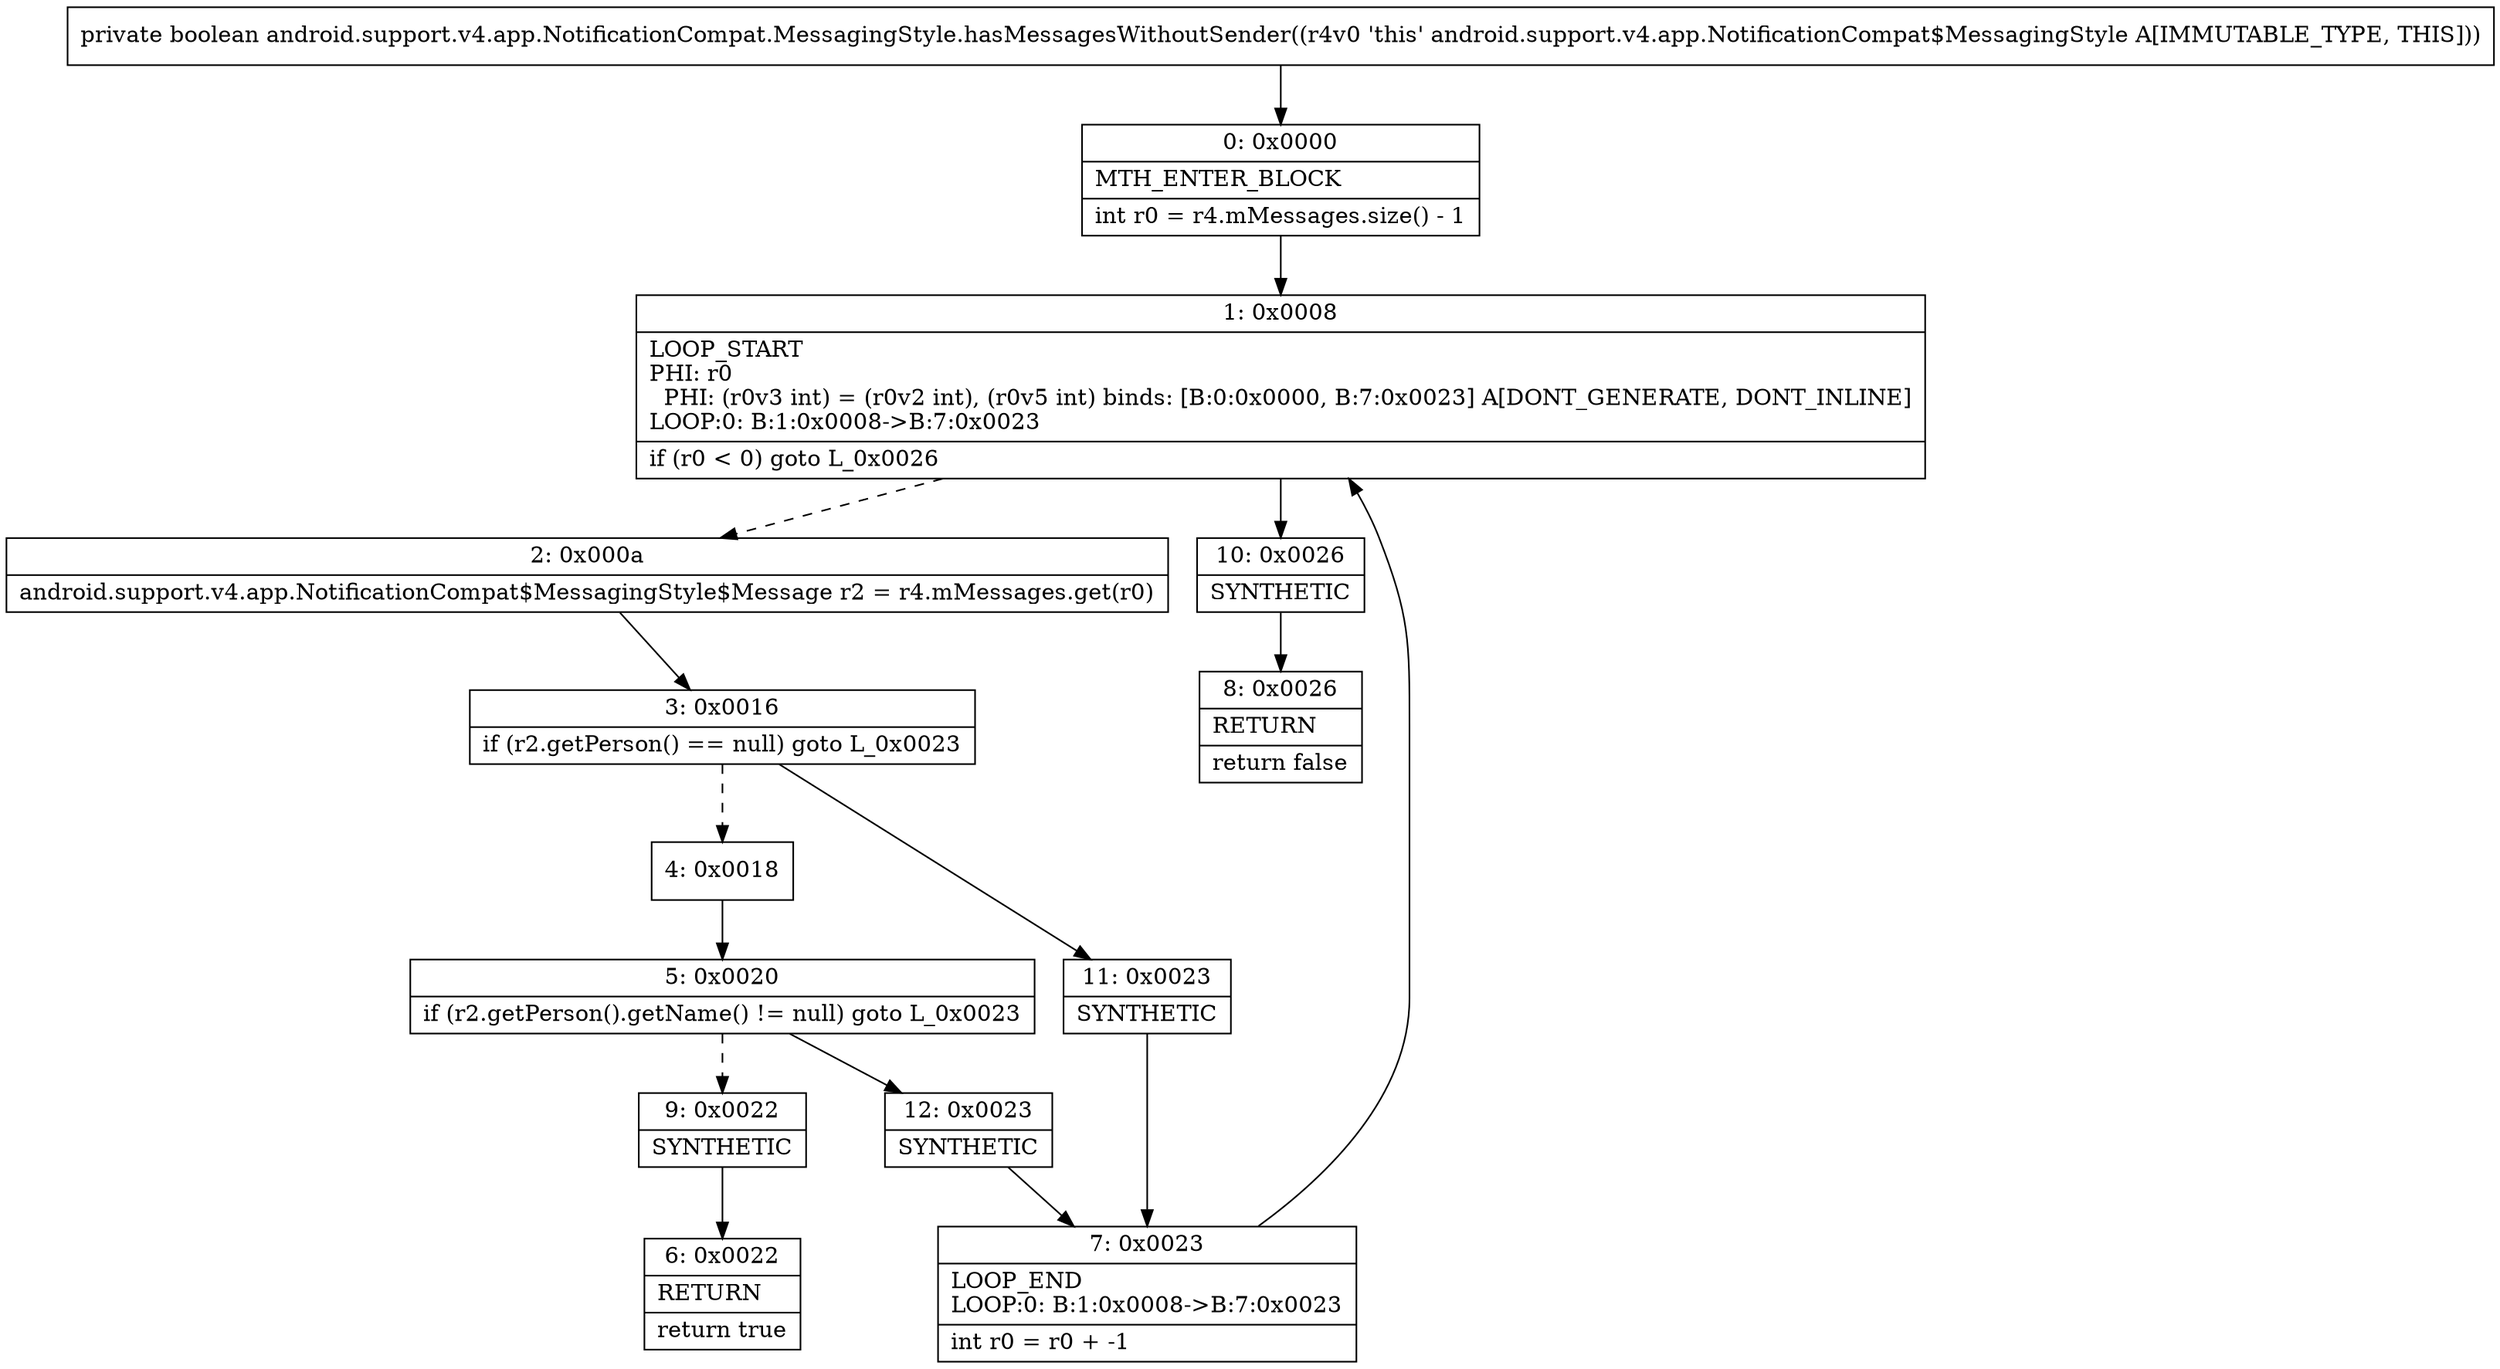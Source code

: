 digraph "CFG forandroid.support.v4.app.NotificationCompat.MessagingStyle.hasMessagesWithoutSender()Z" {
Node_0 [shape=record,label="{0\:\ 0x0000|MTH_ENTER_BLOCK\l|int r0 = r4.mMessages.size() \- 1\l}"];
Node_1 [shape=record,label="{1\:\ 0x0008|LOOP_START\lPHI: r0 \l  PHI: (r0v3 int) = (r0v2 int), (r0v5 int) binds: [B:0:0x0000, B:7:0x0023] A[DONT_GENERATE, DONT_INLINE]\lLOOP:0: B:1:0x0008\-\>B:7:0x0023\l|if (r0 \< 0) goto L_0x0026\l}"];
Node_2 [shape=record,label="{2\:\ 0x000a|android.support.v4.app.NotificationCompat$MessagingStyle$Message r2 = r4.mMessages.get(r0)\l}"];
Node_3 [shape=record,label="{3\:\ 0x0016|if (r2.getPerson() == null) goto L_0x0023\l}"];
Node_4 [shape=record,label="{4\:\ 0x0018}"];
Node_5 [shape=record,label="{5\:\ 0x0020|if (r2.getPerson().getName() != null) goto L_0x0023\l}"];
Node_6 [shape=record,label="{6\:\ 0x0022|RETURN\l|return true\l}"];
Node_7 [shape=record,label="{7\:\ 0x0023|LOOP_END\lLOOP:0: B:1:0x0008\-\>B:7:0x0023\l|int r0 = r0 + \-1\l}"];
Node_8 [shape=record,label="{8\:\ 0x0026|RETURN\l|return false\l}"];
Node_9 [shape=record,label="{9\:\ 0x0022|SYNTHETIC\l}"];
Node_10 [shape=record,label="{10\:\ 0x0026|SYNTHETIC\l}"];
Node_11 [shape=record,label="{11\:\ 0x0023|SYNTHETIC\l}"];
Node_12 [shape=record,label="{12\:\ 0x0023|SYNTHETIC\l}"];
MethodNode[shape=record,label="{private boolean android.support.v4.app.NotificationCompat.MessagingStyle.hasMessagesWithoutSender((r4v0 'this' android.support.v4.app.NotificationCompat$MessagingStyle A[IMMUTABLE_TYPE, THIS])) }"];
MethodNode -> Node_0;
Node_0 -> Node_1;
Node_1 -> Node_2[style=dashed];
Node_1 -> Node_10;
Node_2 -> Node_3;
Node_3 -> Node_4[style=dashed];
Node_3 -> Node_11;
Node_4 -> Node_5;
Node_5 -> Node_9[style=dashed];
Node_5 -> Node_12;
Node_7 -> Node_1;
Node_9 -> Node_6;
Node_10 -> Node_8;
Node_11 -> Node_7;
Node_12 -> Node_7;
}

